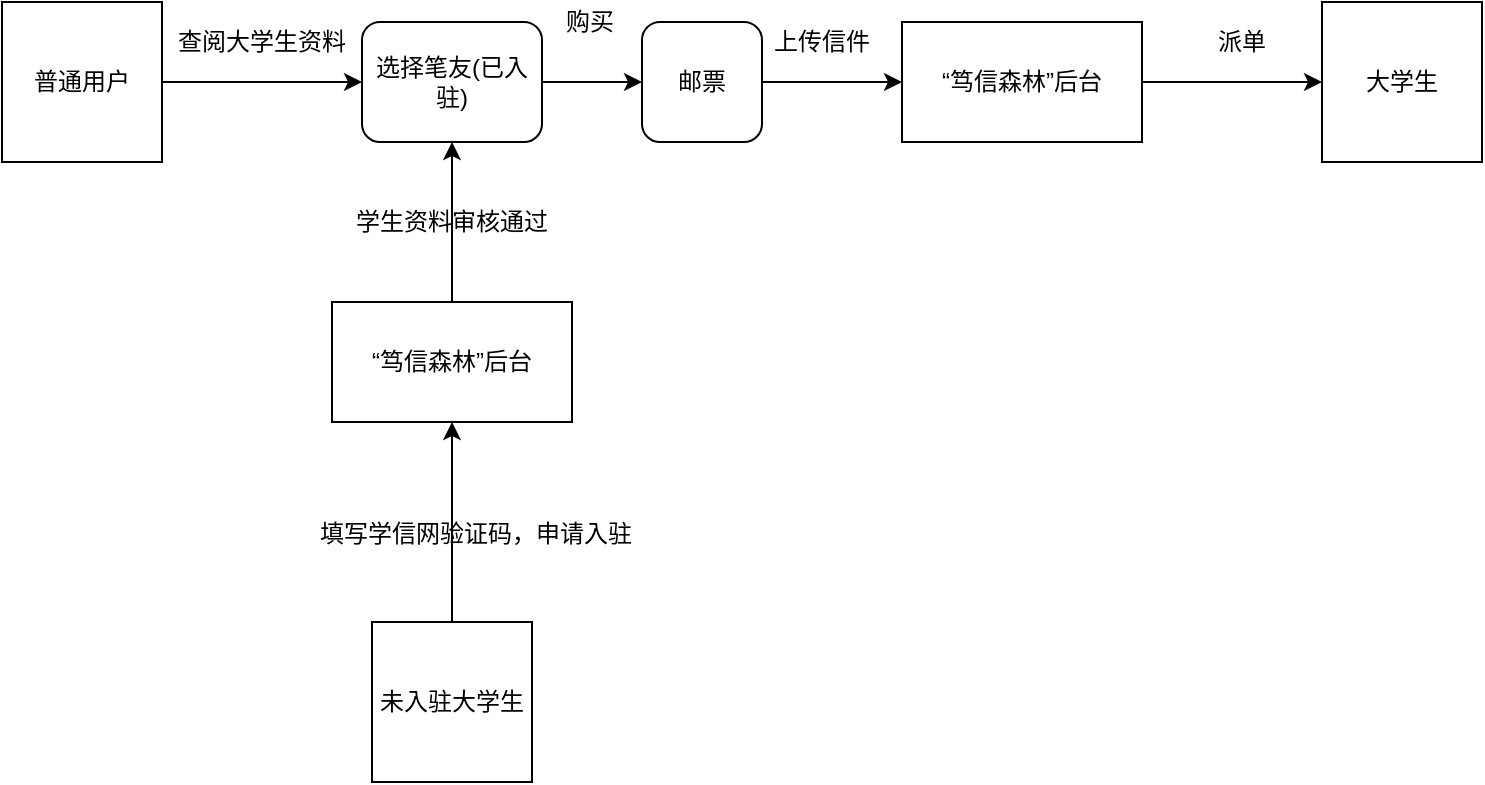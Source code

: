 <mxfile version="15.1.4" type="github">
  <diagram id="_ejlp_syQGmcIQHLH7l8" name="第 1 页">
    <mxGraphModel dx="862" dy="477" grid="1" gridSize="10" guides="1" tooltips="1" connect="1" arrows="1" fold="1" page="1" pageScale="1" pageWidth="827" pageHeight="1169" math="0" shadow="0">
      <root>
        <mxCell id="0" />
        <mxCell id="1" parent="0" />
        <mxCell id="ImWMzkSWUNanIZTPgBUT-7" style="edgeStyle=orthogonalEdgeStyle;rounded=0;orthogonalLoop=1;jettySize=auto;html=1;entryX=0;entryY=0.5;entryDx=0;entryDy=0;" edge="1" parent="1" source="ImWMzkSWUNanIZTPgBUT-5" target="ImWMzkSWUNanIZTPgBUT-6">
          <mxGeometry relative="1" as="geometry" />
        </mxCell>
        <mxCell id="ImWMzkSWUNanIZTPgBUT-5" value="普通用户" style="whiteSpace=wrap;html=1;aspect=fixed;" vertex="1" parent="1">
          <mxGeometry x="120" y="140" width="80" height="80" as="geometry" />
        </mxCell>
        <mxCell id="ImWMzkSWUNanIZTPgBUT-26" style="edgeStyle=orthogonalEdgeStyle;rounded=0;orthogonalLoop=1;jettySize=auto;html=1;entryX=0;entryY=0.5;entryDx=0;entryDy=0;" edge="1" parent="1" source="ImWMzkSWUNanIZTPgBUT-6" target="ImWMzkSWUNanIZTPgBUT-20">
          <mxGeometry relative="1" as="geometry" />
        </mxCell>
        <mxCell id="ImWMzkSWUNanIZTPgBUT-6" value="选择笔友(已入驻)" style="rounded=1;whiteSpace=wrap;html=1;" vertex="1" parent="1">
          <mxGeometry x="300" y="150" width="90" height="60" as="geometry" />
        </mxCell>
        <mxCell id="ImWMzkSWUNanIZTPgBUT-37" style="edgeStyle=orthogonalEdgeStyle;rounded=0;orthogonalLoop=1;jettySize=auto;html=1;entryX=0.5;entryY=1;entryDx=0;entryDy=0;" edge="1" parent="1" source="ImWMzkSWUNanIZTPgBUT-8" target="ImWMzkSWUNanIZTPgBUT-36">
          <mxGeometry relative="1" as="geometry" />
        </mxCell>
        <mxCell id="ImWMzkSWUNanIZTPgBUT-8" value="未入驻大学生" style="whiteSpace=wrap;html=1;aspect=fixed;" vertex="1" parent="1">
          <mxGeometry x="305" y="450" width="80" height="80" as="geometry" />
        </mxCell>
        <mxCell id="ImWMzkSWUNanIZTPgBUT-15" value="填写学信网验证码，申请入驻" style="text;html=1;strokeColor=none;fillColor=none;align=center;verticalAlign=middle;whiteSpace=wrap;rounded=0;" vertex="1" parent="1">
          <mxGeometry x="274" y="400" width="166" height="12.5" as="geometry" />
        </mxCell>
        <mxCell id="ImWMzkSWUNanIZTPgBUT-16" value="查阅大学生资料" style="text;html=1;strokeColor=none;fillColor=none;align=center;verticalAlign=middle;whiteSpace=wrap;rounded=0;" vertex="1" parent="1">
          <mxGeometry x="200" y="150" width="100" height="20" as="geometry" />
        </mxCell>
        <mxCell id="ImWMzkSWUNanIZTPgBUT-33" style="edgeStyle=orthogonalEdgeStyle;rounded=0;orthogonalLoop=1;jettySize=auto;html=1;" edge="1" parent="1" source="ImWMzkSWUNanIZTPgBUT-20">
          <mxGeometry relative="1" as="geometry">
            <mxPoint x="570" y="180" as="targetPoint" />
          </mxGeometry>
        </mxCell>
        <mxCell id="ImWMzkSWUNanIZTPgBUT-20" value="邮票" style="rounded=1;whiteSpace=wrap;html=1;" vertex="1" parent="1">
          <mxGeometry x="440" y="150" width="60" height="60" as="geometry" />
        </mxCell>
        <mxCell id="ImWMzkSWUNanIZTPgBUT-21" value="购买" style="text;html=1;strokeColor=none;fillColor=none;align=center;verticalAlign=middle;whiteSpace=wrap;rounded=0;" vertex="1" parent="1">
          <mxGeometry x="393.5" y="140" width="40" height="20" as="geometry" />
        </mxCell>
        <mxCell id="ImWMzkSWUNanIZTPgBUT-23" value="上传信件" style="text;html=1;strokeColor=none;fillColor=none;align=center;verticalAlign=middle;whiteSpace=wrap;rounded=0;" vertex="1" parent="1">
          <mxGeometry x="490" y="150" width="80" height="20" as="geometry" />
        </mxCell>
        <mxCell id="ImWMzkSWUNanIZTPgBUT-29" value="大学生" style="whiteSpace=wrap;html=1;aspect=fixed;" vertex="1" parent="1">
          <mxGeometry x="780" y="140" width="80" height="80" as="geometry" />
        </mxCell>
        <mxCell id="ImWMzkSWUNanIZTPgBUT-34" style="edgeStyle=orthogonalEdgeStyle;rounded=0;orthogonalLoop=1;jettySize=auto;html=1;entryX=0;entryY=0.5;entryDx=0;entryDy=0;" edge="1" parent="1" source="ImWMzkSWUNanIZTPgBUT-32" target="ImWMzkSWUNanIZTPgBUT-29">
          <mxGeometry relative="1" as="geometry" />
        </mxCell>
        <mxCell id="ImWMzkSWUNanIZTPgBUT-32" value="“笃信森林”后台" style="rounded=0;whiteSpace=wrap;html=1;" vertex="1" parent="1">
          <mxGeometry x="570" y="150" width="120" height="60" as="geometry" />
        </mxCell>
        <mxCell id="ImWMzkSWUNanIZTPgBUT-35" value="派单" style="text;html=1;strokeColor=none;fillColor=none;align=center;verticalAlign=middle;whiteSpace=wrap;rounded=0;" vertex="1" parent="1">
          <mxGeometry x="700" y="150" width="80" height="20" as="geometry" />
        </mxCell>
        <mxCell id="ImWMzkSWUNanIZTPgBUT-38" style="edgeStyle=orthogonalEdgeStyle;rounded=0;orthogonalLoop=1;jettySize=auto;html=1;entryX=0.5;entryY=1;entryDx=0;entryDy=0;" edge="1" parent="1" source="ImWMzkSWUNanIZTPgBUT-36" target="ImWMzkSWUNanIZTPgBUT-6">
          <mxGeometry relative="1" as="geometry" />
        </mxCell>
        <mxCell id="ImWMzkSWUNanIZTPgBUT-36" value="“笃信森林”后台" style="rounded=0;whiteSpace=wrap;html=1;" vertex="1" parent="1">
          <mxGeometry x="285" y="290" width="120" height="60" as="geometry" />
        </mxCell>
        <mxCell id="ImWMzkSWUNanIZTPgBUT-39" value="学生资料审核通过" style="text;html=1;strokeColor=none;fillColor=none;align=center;verticalAlign=middle;whiteSpace=wrap;rounded=0;" vertex="1" parent="1">
          <mxGeometry x="295" y="240" width="100" height="20" as="geometry" />
        </mxCell>
      </root>
    </mxGraphModel>
  </diagram>
</mxfile>
